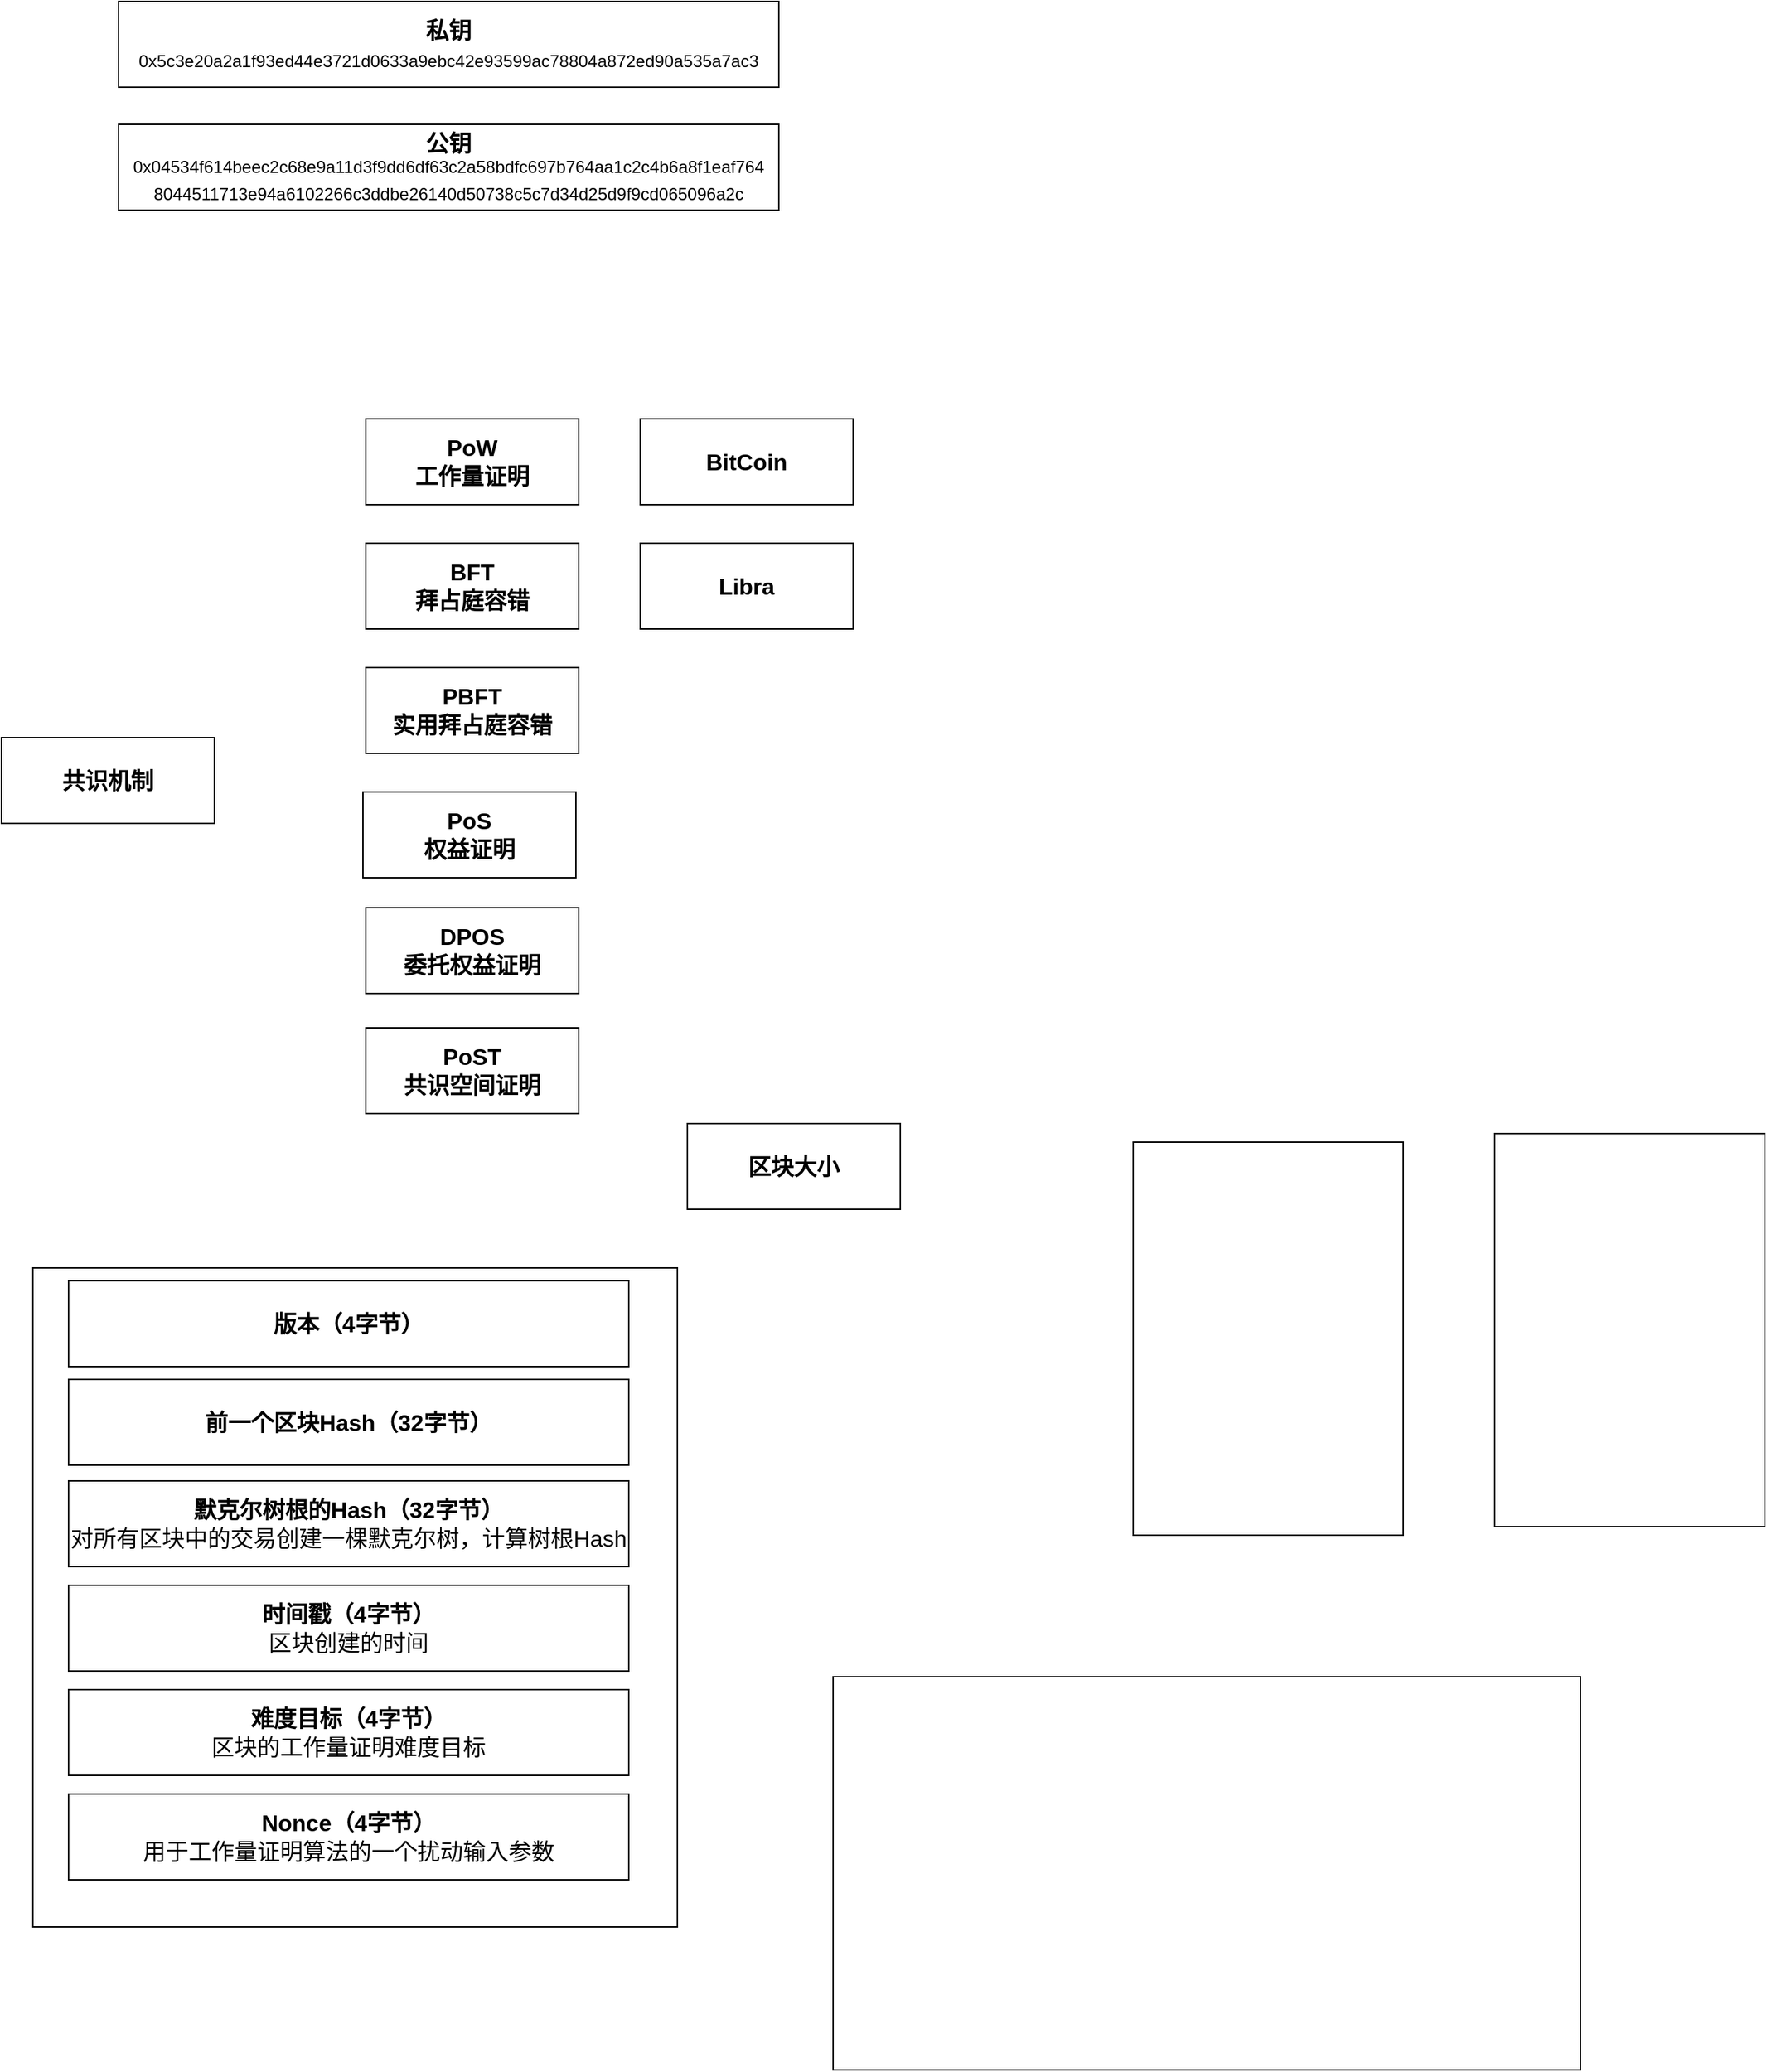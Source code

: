 <mxfile version="22.0.8" type="github">
  <diagram name="第 1 页" id="C3X3902rSs_FzPN9natc">
    <mxGraphModel dx="1404" dy="785" grid="0" gridSize="10" guides="1" tooltips="0" connect="1" arrows="1" fold="1" page="0" pageScale="1" pageWidth="850" pageHeight="1100" math="0" shadow="0">
      <root>
        <mxCell id="0" />
        <mxCell id="1" parent="0" />
        <mxCell id="2Zn7NYw-day8lMCWBlDq-2" value="&lt;b&gt;&lt;font style=&quot;font-size: 16px;&quot;&gt;私钥&lt;br&gt;&lt;/font&gt;&lt;/b&gt;0x5c3e20a2a1f93ed44e3721d0633a9ebc42e93599ac78804a872ed90a535a7ac3&lt;b&gt;&lt;font style=&quot;font-size: 16px;&quot;&gt;&lt;br&gt;&lt;/font&gt;&lt;/b&gt;" style="rounded=0;whiteSpace=wrap;html=1;" vertex="1" parent="1">
          <mxGeometry x="252" y="193" width="462" height="60" as="geometry" />
        </mxCell>
        <mxCell id="2Zn7NYw-day8lMCWBlDq-3" value="&lt;b&gt;&lt;font style=&quot;font-size: 16px;&quot;&gt;公钥&lt;br&gt;&lt;/font&gt;&lt;/b&gt;0x04534f614beec2c68e9a11d3f9dd6df63c2a58bdfc697b764aa1c2c4b6a8f1eaf764&lt;br&gt;8044511713e94a6102266c3ddbe26140d50738c5c7d34d25d9f9cd065096a2c&lt;b&gt;&lt;font style=&quot;font-size: 16px;&quot;&gt;&lt;br&gt;&lt;/font&gt;&lt;/b&gt;" style="rounded=0;whiteSpace=wrap;html=1;" vertex="1" parent="1">
          <mxGeometry x="252" y="279" width="462" height="60" as="geometry" />
        </mxCell>
        <mxCell id="2Zn7NYw-day8lMCWBlDq-4" value="&lt;b&gt;&lt;font style=&quot;font-size: 16px;&quot;&gt;共识机制&lt;br&gt;&lt;/font&gt;&lt;/b&gt;" style="rounded=0;whiteSpace=wrap;html=1;" vertex="1" parent="1">
          <mxGeometry x="170" y="708" width="149" height="60" as="geometry" />
        </mxCell>
        <mxCell id="2Zn7NYw-day8lMCWBlDq-5" value="&lt;b&gt;&lt;font style=&quot;font-size: 16px;&quot;&gt;PoW&lt;br&gt;工作量证明&lt;br&gt;&lt;/font&gt;&lt;/b&gt;" style="rounded=0;whiteSpace=wrap;html=1;" vertex="1" parent="1">
          <mxGeometry x="425" y="485" width="149" height="60" as="geometry" />
        </mxCell>
        <mxCell id="2Zn7NYw-day8lMCWBlDq-6" value="&lt;font style=&quot;font-size: 16px;&quot;&gt;&lt;b&gt;BFT&lt;/b&gt;&lt;br&gt;&lt;span style=&quot;&quot;&gt;&lt;b&gt;拜占庭容错&lt;/b&gt;&lt;/span&gt;&lt;br&gt;&lt;/font&gt;" style="rounded=0;whiteSpace=wrap;html=1;" vertex="1" parent="1">
          <mxGeometry x="425" y="572" width="149" height="60" as="geometry" />
        </mxCell>
        <mxCell id="2Zn7NYw-day8lMCWBlDq-8" value="&lt;font style=&quot;font-size: 16px;&quot;&gt;&lt;b&gt;PBFT&lt;/b&gt;&lt;br&gt;&lt;span style=&quot;&quot;&gt;&lt;b&gt;实用拜占庭容错&lt;/b&gt;&lt;/span&gt;&lt;br&gt;&lt;/font&gt;" style="rounded=0;whiteSpace=wrap;html=1;" vertex="1" parent="1">
          <mxGeometry x="425" y="659" width="149" height="60" as="geometry" />
        </mxCell>
        <mxCell id="2Zn7NYw-day8lMCWBlDq-9" value="&lt;font style=&quot;font-size: 16px;&quot;&gt;&lt;b&gt;PoS&lt;/b&gt;&lt;br&gt;&lt;span style=&quot;&quot;&gt;&lt;b&gt;权益证明&lt;/b&gt;&lt;/span&gt;&lt;br&gt;&lt;/font&gt;" style="rounded=0;whiteSpace=wrap;html=1;" vertex="1" parent="1">
          <mxGeometry x="423" y="746" width="149" height="60" as="geometry" />
        </mxCell>
        <mxCell id="2Zn7NYw-day8lMCWBlDq-10" value="&lt;font style=&quot;font-size: 16px;&quot;&gt;&lt;b&gt;DPOS&lt;/b&gt;&lt;br&gt;&lt;span style=&quot;&quot;&gt;&lt;b&gt;委托权益证明&lt;/b&gt;&lt;/span&gt;&lt;br&gt;&lt;/font&gt;" style="rounded=0;whiteSpace=wrap;html=1;" vertex="1" parent="1">
          <mxGeometry x="425" y="827" width="149" height="60" as="geometry" />
        </mxCell>
        <mxCell id="2Zn7NYw-day8lMCWBlDq-11" value="&lt;font style=&quot;font-size: 16px;&quot;&gt;&lt;b&gt;PoST&lt;br&gt;共识空间证明&lt;/b&gt;&lt;br&gt;&lt;/font&gt;" style="rounded=0;whiteSpace=wrap;html=1;" vertex="1" parent="1">
          <mxGeometry x="425" y="911" width="149" height="60" as="geometry" />
        </mxCell>
        <mxCell id="2Zn7NYw-day8lMCWBlDq-12" value="&lt;font style=&quot;font-size: 16px;&quot;&gt;&lt;b&gt;Libra&lt;/b&gt;&lt;br&gt;&lt;/font&gt;" style="rounded=0;whiteSpace=wrap;html=1;" vertex="1" parent="1">
          <mxGeometry x="617" y="572" width="149" height="60" as="geometry" />
        </mxCell>
        <mxCell id="2Zn7NYw-day8lMCWBlDq-13" value="&lt;font style=&quot;font-size: 16px;&quot;&gt;&lt;b&gt;BitCoin&lt;/b&gt;&lt;br&gt;&lt;/font&gt;" style="rounded=0;whiteSpace=wrap;html=1;" vertex="1" parent="1">
          <mxGeometry x="617" y="485" width="149" height="60" as="geometry" />
        </mxCell>
        <mxCell id="2Zn7NYw-day8lMCWBlDq-14" value="&lt;b&gt;&lt;font style=&quot;font-size: 16px;&quot;&gt;&lt;br&gt;&lt;/font&gt;&lt;/b&gt;" style="rounded=0;whiteSpace=wrap;html=1;" vertex="1" parent="1">
          <mxGeometry x="752" y="1365" width="523" height="275" as="geometry" />
        </mxCell>
        <mxCell id="2Zn7NYw-day8lMCWBlDq-15" value="&lt;b&gt;&lt;font style=&quot;font-size: 16px;&quot;&gt;&lt;br&gt;&lt;/font&gt;&lt;/b&gt;" style="rounded=0;whiteSpace=wrap;html=1;" vertex="1" parent="1">
          <mxGeometry x="962" y="991" width="189" height="275" as="geometry" />
        </mxCell>
        <mxCell id="2Zn7NYw-day8lMCWBlDq-16" value="&lt;b&gt;&lt;font style=&quot;font-size: 16px;&quot;&gt;&lt;br&gt;&lt;/font&gt;&lt;/b&gt;" style="rounded=0;whiteSpace=wrap;html=1;" vertex="1" parent="1">
          <mxGeometry x="1215" y="985" width="189" height="275" as="geometry" />
        </mxCell>
        <mxCell id="2Zn7NYw-day8lMCWBlDq-17" value="&lt;font style=&quot;font-size: 16px;&quot;&gt;&lt;br&gt;&lt;/font&gt;" style="rounded=0;whiteSpace=wrap;html=1;" vertex="1" parent="1">
          <mxGeometry x="192" y="1079" width="451" height="461" as="geometry" />
        </mxCell>
        <mxCell id="2Zn7NYw-day8lMCWBlDq-18" value="&lt;font style=&quot;font-size: 16px;&quot;&gt;&lt;b&gt;区块大小&lt;/b&gt;&lt;br&gt;&lt;/font&gt;" style="rounded=0;whiteSpace=wrap;html=1;" vertex="1" parent="1">
          <mxGeometry x="650" y="978" width="149" height="60" as="geometry" />
        </mxCell>
        <mxCell id="2Zn7NYw-day8lMCWBlDq-20" value="&lt;font style=&quot;font-size: 16px;&quot;&gt;&lt;b&gt;版本（4字节）&lt;/b&gt;&lt;br&gt;&lt;/font&gt;" style="rounded=0;whiteSpace=wrap;html=1;" vertex="1" parent="1">
          <mxGeometry x="217" y="1088" width="392" height="60" as="geometry" />
        </mxCell>
        <mxCell id="2Zn7NYw-day8lMCWBlDq-21" value="&lt;font style=&quot;font-size: 16px;&quot;&gt;&lt;b&gt;前一个区块Hash（32字节）&lt;/b&gt;&lt;br&gt;&lt;/font&gt;" style="rounded=0;whiteSpace=wrap;html=1;" vertex="1" parent="1">
          <mxGeometry x="217" y="1157" width="392" height="60" as="geometry" />
        </mxCell>
        <mxCell id="2Zn7NYw-day8lMCWBlDq-22" value="&lt;font style=&quot;font-size: 16px;&quot;&gt;&lt;b&gt;默克尔树根的Hash（32字节）&lt;br&gt;&lt;/b&gt;对所有区块中的交易创建一棵默克尔树，计算树根Hash&lt;br&gt;&lt;/font&gt;" style="rounded=0;whiteSpace=wrap;html=1;" vertex="1" parent="1">
          <mxGeometry x="217" y="1228" width="392" height="60" as="geometry" />
        </mxCell>
        <mxCell id="2Zn7NYw-day8lMCWBlDq-23" value="&lt;font style=&quot;font-size: 16px;&quot;&gt;&lt;b&gt;时间戳（4字节）&lt;br&gt;&lt;/b&gt;区块创建的时间&lt;br&gt;&lt;/font&gt;" style="rounded=0;whiteSpace=wrap;html=1;" vertex="1" parent="1">
          <mxGeometry x="217" y="1301" width="392" height="60" as="geometry" />
        </mxCell>
        <mxCell id="2Zn7NYw-day8lMCWBlDq-24" value="&lt;font style=&quot;font-size: 16px;&quot;&gt;&lt;b&gt;难度目标（4字节）&lt;br&gt;&lt;/b&gt;区块的工作量证明难度目标&lt;br&gt;&lt;/font&gt;" style="rounded=0;whiteSpace=wrap;html=1;" vertex="1" parent="1">
          <mxGeometry x="217" y="1374" width="392" height="60" as="geometry" />
        </mxCell>
        <mxCell id="2Zn7NYw-day8lMCWBlDq-25" value="&lt;font style=&quot;font-size: 16px;&quot;&gt;&lt;b&gt;Nonce（4字节）&lt;br&gt;&lt;/b&gt;用于工作量证明算法的一个扰动输入参数&lt;br&gt;&lt;/font&gt;" style="rounded=0;whiteSpace=wrap;html=1;" vertex="1" parent="1">
          <mxGeometry x="217" y="1447" width="392" height="60" as="geometry" />
        </mxCell>
      </root>
    </mxGraphModel>
  </diagram>
</mxfile>

